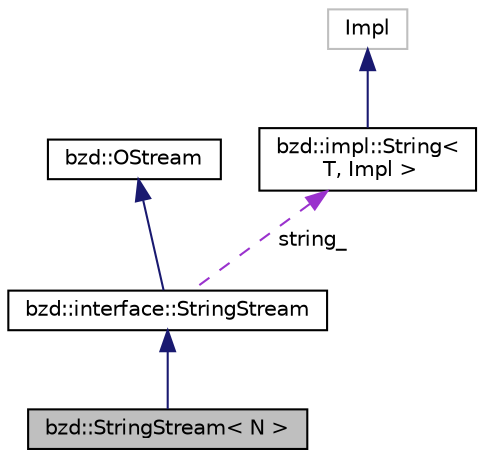 digraph "bzd::StringStream&lt; N &gt;"
{
  edge [fontname="Helvetica",fontsize="10",labelfontname="Helvetica",labelfontsize="10"];
  node [fontname="Helvetica",fontsize="10",shape=record];
  Node3 [label="bzd::StringStream\< N \>",height=0.2,width=0.4,color="black", fillcolor="grey75", style="filled", fontcolor="black"];
  Node4 -> Node3 [dir="back",color="midnightblue",fontsize="10",style="solid"];
  Node4 [label="bzd::interface::StringStream",height=0.2,width=0.4,color="black", fillcolor="white", style="filled",URL="$classbzd_1_1impl_1_1StringStream.html"];
  Node5 -> Node4 [dir="back",color="midnightblue",fontsize="10",style="solid"];
  Node5 [label="bzd::OStream",height=0.2,width=0.4,color="black", fillcolor="white", style="filled",URL="$classbzd_1_1impl_1_1OStream.html"];
  Node6 -> Node4 [dir="back",color="darkorchid3",fontsize="10",style="dashed",label=" string_" ];
  Node6 [label="bzd::impl::String\<\l T, Impl \>",height=0.2,width=0.4,color="black", fillcolor="white", style="filled",URL="$classbzd_1_1impl_1_1String.html"];
  Node7 -> Node6 [dir="back",color="midnightblue",fontsize="10",style="solid"];
  Node7 [label="Impl",height=0.2,width=0.4,color="grey75", fillcolor="white", style="filled"];
}
